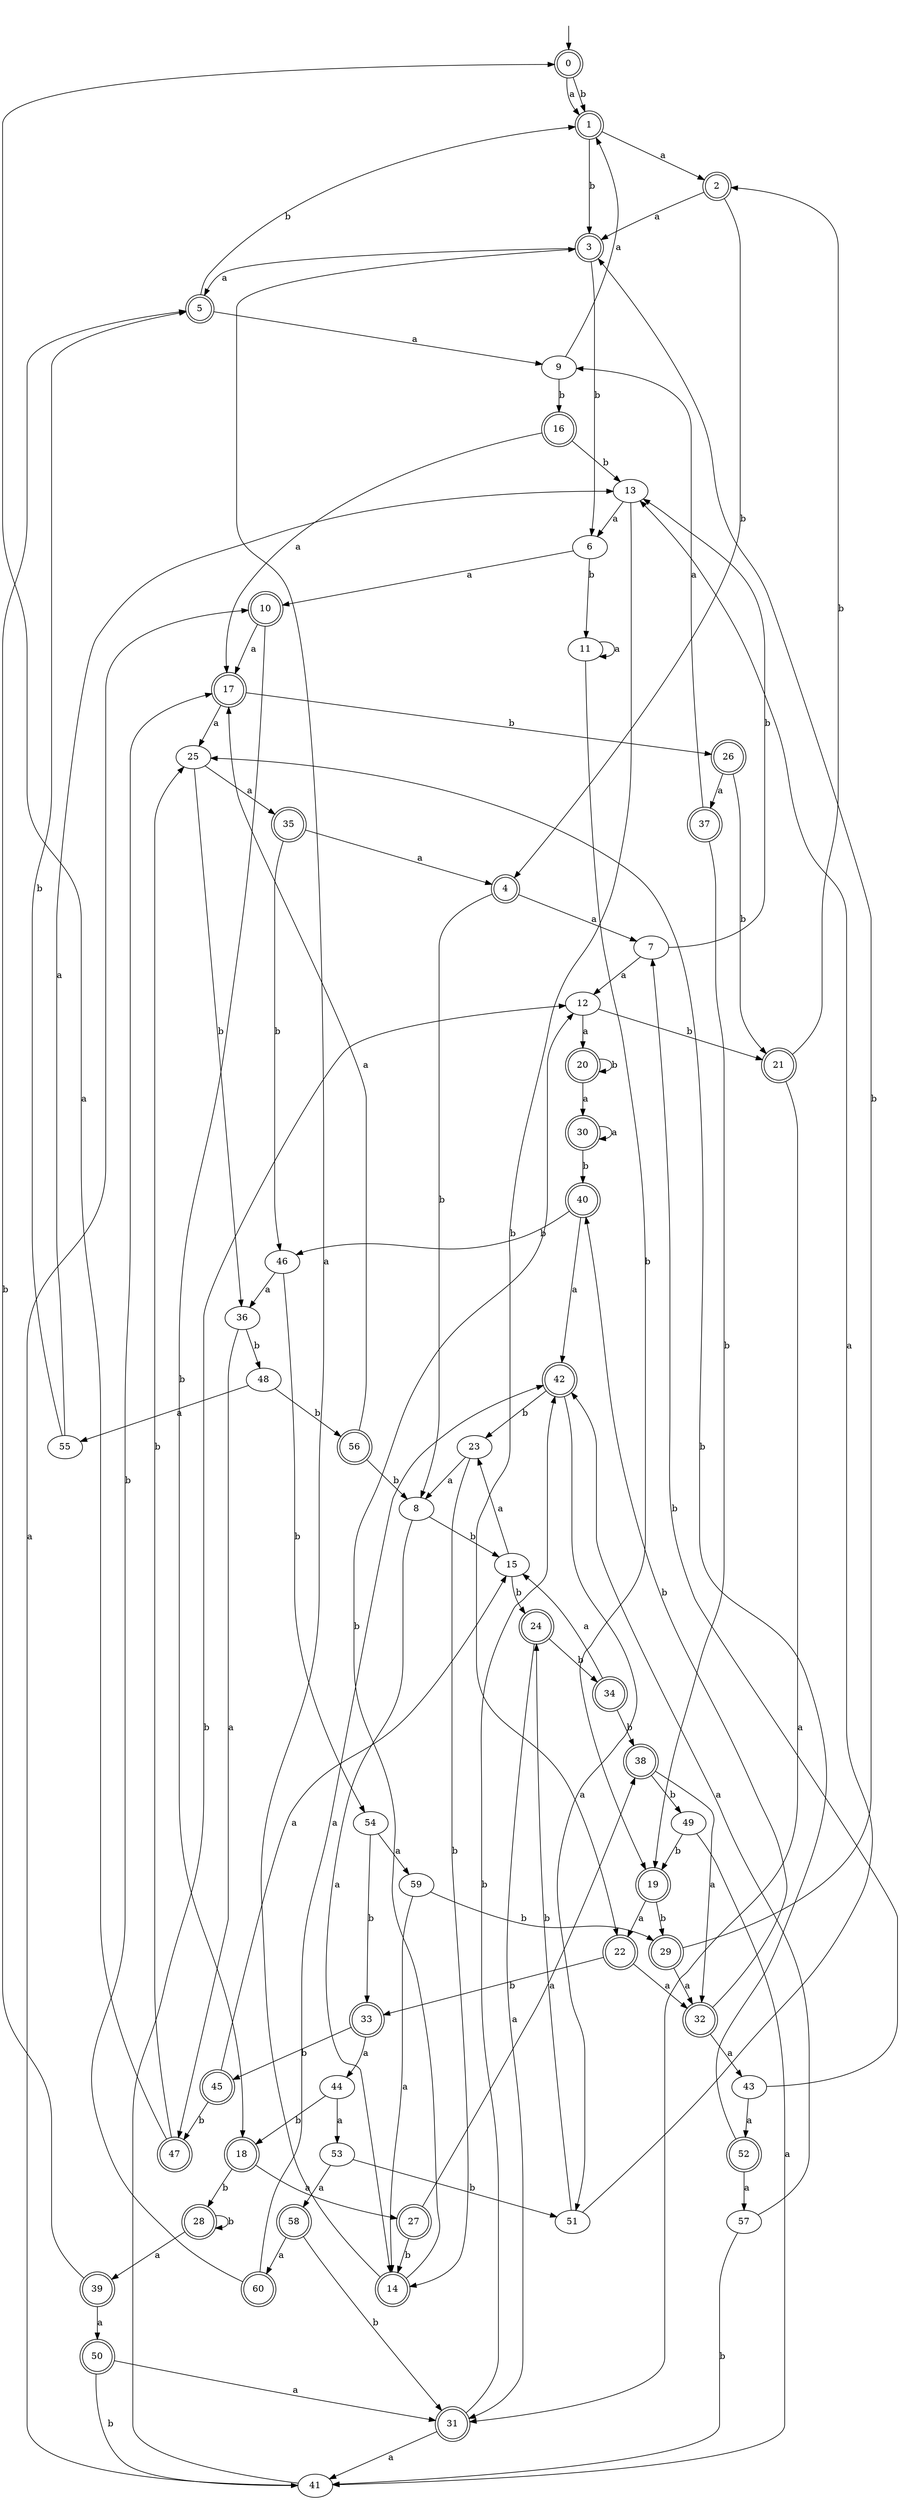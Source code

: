 digraph RandomDFA {
  __start0 [label="", shape=none];
  __start0 -> 0 [label=""];
  0 [shape=circle] [shape=doublecircle]
  0 -> 1 [label="a"]
  0 -> 1 [label="b"]
  1 [shape=doublecircle]
  1 -> 2 [label="a"]
  1 -> 3 [label="b"]
  2 [shape=doublecircle]
  2 -> 3 [label="a"]
  2 -> 4 [label="b"]
  3 [shape=doublecircle]
  3 -> 5 [label="a"]
  3 -> 6 [label="b"]
  4 [shape=doublecircle]
  4 -> 7 [label="a"]
  4 -> 8 [label="b"]
  5 [shape=doublecircle]
  5 -> 9 [label="a"]
  5 -> 1 [label="b"]
  6
  6 -> 10 [label="a"]
  6 -> 11 [label="b"]
  7
  7 -> 12 [label="a"]
  7 -> 13 [label="b"]
  8
  8 -> 14 [label="a"]
  8 -> 15 [label="b"]
  9
  9 -> 1 [label="a"]
  9 -> 16 [label="b"]
  10 [shape=doublecircle]
  10 -> 17 [label="a"]
  10 -> 18 [label="b"]
  11
  11 -> 11 [label="a"]
  11 -> 19 [label="b"]
  12
  12 -> 20 [label="a"]
  12 -> 21 [label="b"]
  13
  13 -> 6 [label="a"]
  13 -> 22 [label="b"]
  14 [shape=doublecircle]
  14 -> 3 [label="a"]
  14 -> 12 [label="b"]
  15
  15 -> 23 [label="a"]
  15 -> 24 [label="b"]
  16 [shape=doublecircle]
  16 -> 17 [label="a"]
  16 -> 13 [label="b"]
  17 [shape=doublecircle]
  17 -> 25 [label="a"]
  17 -> 26 [label="b"]
  18 [shape=doublecircle]
  18 -> 27 [label="a"]
  18 -> 28 [label="b"]
  19 [shape=doublecircle]
  19 -> 22 [label="a"]
  19 -> 29 [label="b"]
  20 [shape=doublecircle]
  20 -> 30 [label="a"]
  20 -> 20 [label="b"]
  21 [shape=doublecircle]
  21 -> 31 [label="a"]
  21 -> 2 [label="b"]
  22 [shape=doublecircle]
  22 -> 32 [label="a"]
  22 -> 33 [label="b"]
  23
  23 -> 8 [label="a"]
  23 -> 14 [label="b"]
  24 [shape=doublecircle]
  24 -> 31 [label="a"]
  24 -> 34 [label="b"]
  25
  25 -> 35 [label="a"]
  25 -> 36 [label="b"]
  26 [shape=doublecircle]
  26 -> 37 [label="a"]
  26 -> 21 [label="b"]
  27 [shape=doublecircle]
  27 -> 38 [label="a"]
  27 -> 14 [label="b"]
  28 [shape=doublecircle]
  28 -> 39 [label="a"]
  28 -> 28 [label="b"]
  29 [shape=doublecircle]
  29 -> 32 [label="a"]
  29 -> 3 [label="b"]
  30 [shape=doublecircle]
  30 -> 30 [label="a"]
  30 -> 40 [label="b"]
  31 [shape=doublecircle]
  31 -> 41 [label="a"]
  31 -> 42 [label="b"]
  32 [shape=doublecircle]
  32 -> 43 [label="a"]
  32 -> 40 [label="b"]
  33 [shape=doublecircle]
  33 -> 44 [label="a"]
  33 -> 45 [label="b"]
  34 [shape=doublecircle]
  34 -> 15 [label="a"]
  34 -> 38 [label="b"]
  35 [shape=doublecircle]
  35 -> 4 [label="a"]
  35 -> 46 [label="b"]
  36
  36 -> 47 [label="a"]
  36 -> 48 [label="b"]
  37 [shape=doublecircle]
  37 -> 9 [label="a"]
  37 -> 19 [label="b"]
  38 [shape=doublecircle]
  38 -> 32 [label="a"]
  38 -> 49 [label="b"]
  39 [shape=doublecircle]
  39 -> 50 [label="a"]
  39 -> 5 [label="b"]
  40 [shape=doublecircle]
  40 -> 42 [label="a"]
  40 -> 46 [label="b"]
  41
  41 -> 10 [label="a"]
  41 -> 12 [label="b"]
  42 [shape=doublecircle]
  42 -> 51 [label="a"]
  42 -> 23 [label="b"]
  43
  43 -> 52 [label="a"]
  43 -> 7 [label="b"]
  44
  44 -> 53 [label="a"]
  44 -> 18 [label="b"]
  45 [shape=doublecircle]
  45 -> 15 [label="a"]
  45 -> 47 [label="b"]
  46
  46 -> 36 [label="a"]
  46 -> 54 [label="b"]
  47 [shape=doublecircle]
  47 -> 0 [label="a"]
  47 -> 25 [label="b"]
  48
  48 -> 55 [label="a"]
  48 -> 56 [label="b"]
  49
  49 -> 41 [label="a"]
  49 -> 19 [label="b"]
  50 [shape=doublecircle]
  50 -> 31 [label="a"]
  50 -> 41 [label="b"]
  51
  51 -> 13 [label="a"]
  51 -> 24 [label="b"]
  52 [shape=doublecircle]
  52 -> 57 [label="a"]
  52 -> 25 [label="b"]
  53
  53 -> 58 [label="a"]
  53 -> 51 [label="b"]
  54
  54 -> 59 [label="a"]
  54 -> 33 [label="b"]
  55
  55 -> 13 [label="a"]
  55 -> 5 [label="b"]
  56 [shape=doublecircle]
  56 -> 17 [label="a"]
  56 -> 8 [label="b"]
  57
  57 -> 42 [label="a"]
  57 -> 41 [label="b"]
  58 [shape=doublecircle]
  58 -> 60 [label="a"]
  58 -> 31 [label="b"]
  59
  59 -> 14 [label="a"]
  59 -> 29 [label="b"]
  60 [shape=doublecircle]
  60 -> 42 [label="a"]
  60 -> 17 [label="b"]
}
